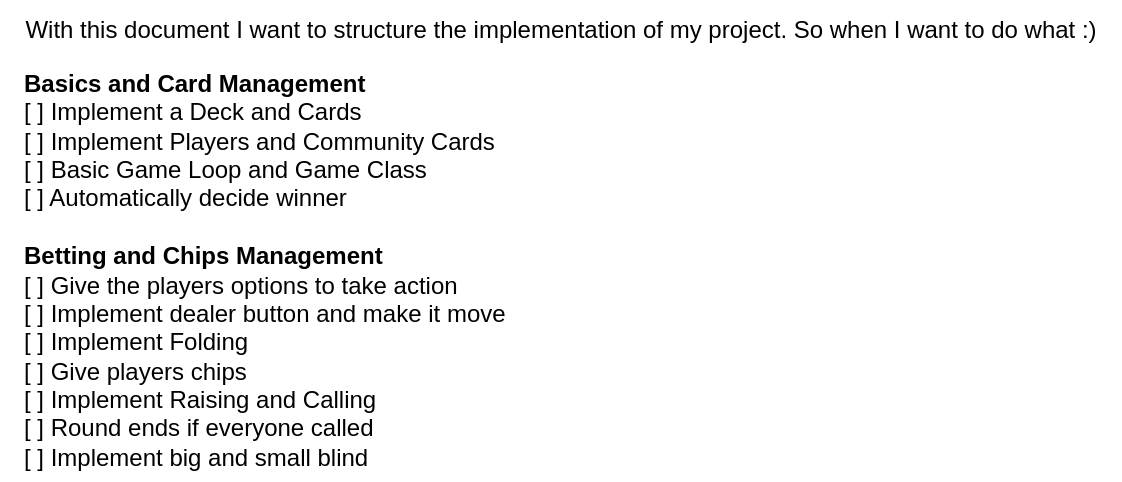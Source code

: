 <mxfile>
    <diagram id="DZj6RHV89Rnd6PY-ZiVc" name="Page-1">
        <mxGraphModel dx="660" dy="364" grid="1" gridSize="10" guides="1" tooltips="1" connect="1" arrows="1" fold="1" page="1" pageScale="1" pageWidth="850" pageHeight="1100" math="0" shadow="0">
            <root>
                <mxCell id="0"/>
                <mxCell id="1" parent="0"/>
                <mxCell id="2" value="With this document I want to structure the implementation of my project. So when I want to do what :)" style="text;html=1;align=center;verticalAlign=middle;resizable=0;points=[];autosize=1;strokeColor=none;fillColor=none;" vertex="1" parent="1">
                    <mxGeometry x="40" y="40" width="560" height="30" as="geometry"/>
                </mxCell>
                <mxCell id="4" value="&lt;b&gt;Basics and Card Management&lt;/b&gt;&lt;br&gt;[ ] Implement a Deck and Cards&lt;br&gt;[ ] Implement Players and Community Cards&lt;br&gt;[ ] Basic Game Loop and Game Class&lt;br&gt;[ ] Automatically decide winner&lt;br&gt;&lt;b&gt;&lt;br&gt;Betting and Chips Management&lt;br&gt;&lt;/b&gt;[ ] Give the players options to take action&lt;br&gt;[ ] Implement dealer button and make it move&lt;br&gt;[ ] Implement Folding&lt;br&gt;[ ] Give players chips&lt;br&gt;[ ] Implement Raising and Calling&lt;br&gt;[ ] Round ends if everyone called&lt;br&gt;[ ] Implement big and small blind" style="text;html=1;align=left;verticalAlign=middle;resizable=0;points=[];autosize=1;strokeColor=none;fillColor=none;" vertex="1" parent="1">
                    <mxGeometry x="50" y="70" width="260" height="210" as="geometry"/>
                </mxCell>
            </root>
        </mxGraphModel>
    </diagram>
</mxfile>